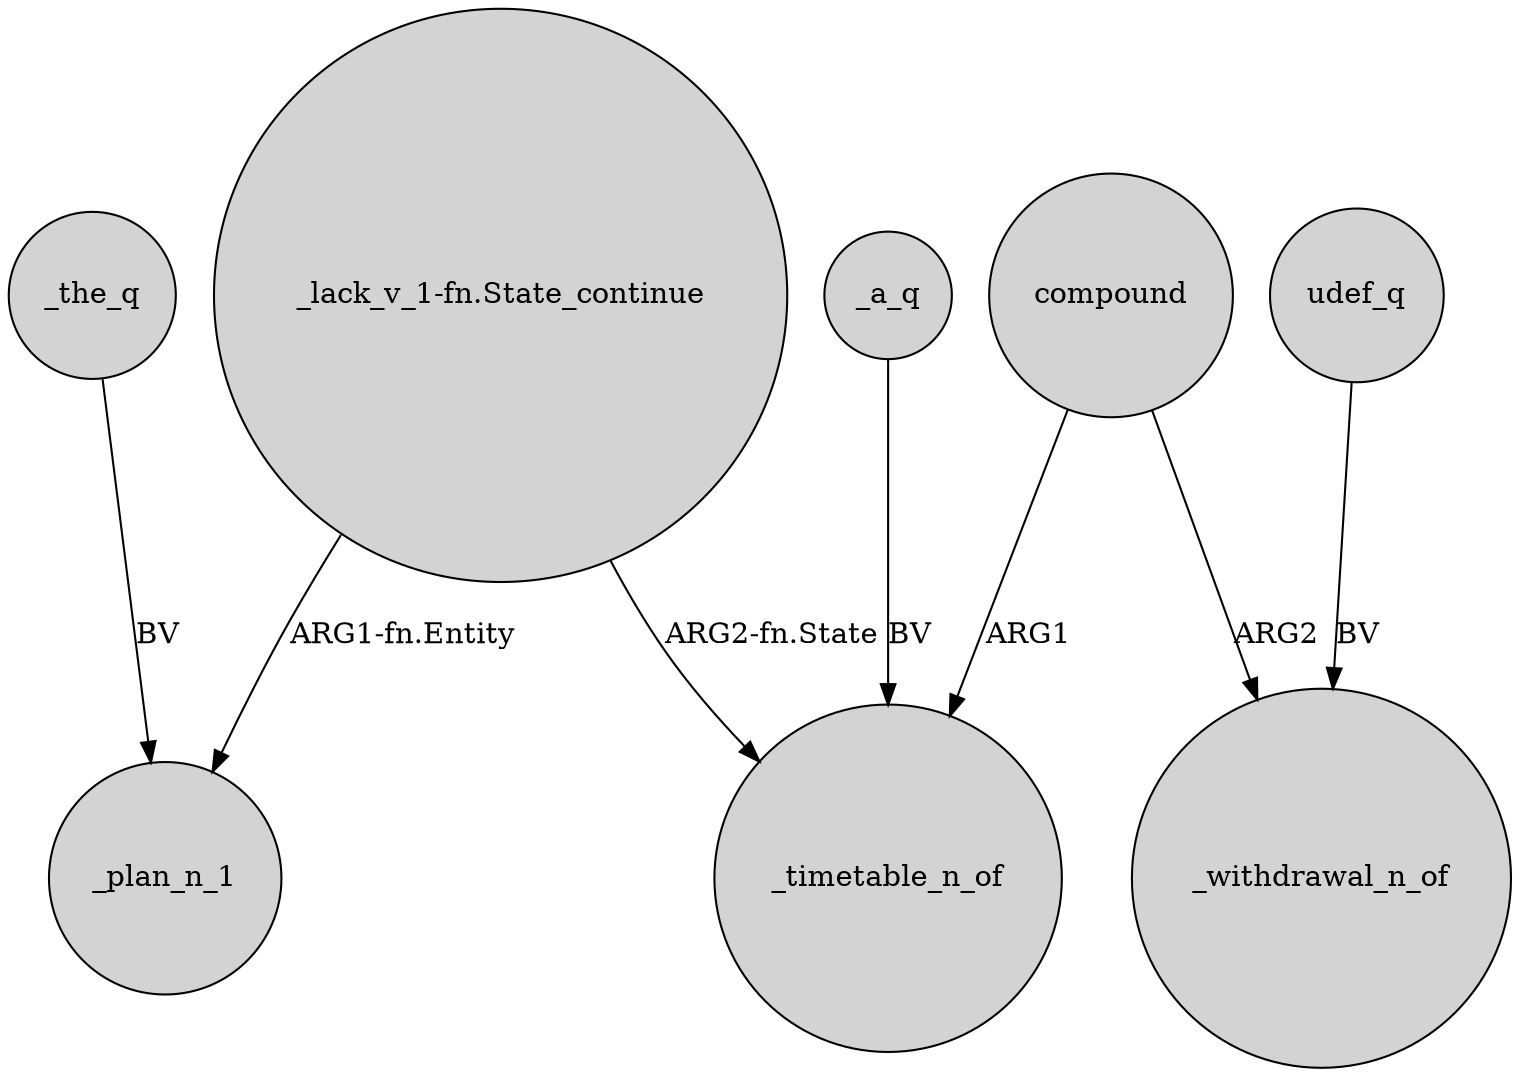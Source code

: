 digraph {
	node [shape=circle style=filled]
	_a_q -> _timetable_n_of [label=BV]
	"_lack_v_1-fn.State_continue" -> _plan_n_1 [label="ARG1-fn.Entity"]
	compound -> _timetable_n_of [label=ARG1]
	_the_q -> _plan_n_1 [label=BV]
	udef_q -> _withdrawal_n_of [label=BV]
	"_lack_v_1-fn.State_continue" -> _timetable_n_of [label="ARG2-fn.State"]
	compound -> _withdrawal_n_of [label=ARG2]
}
